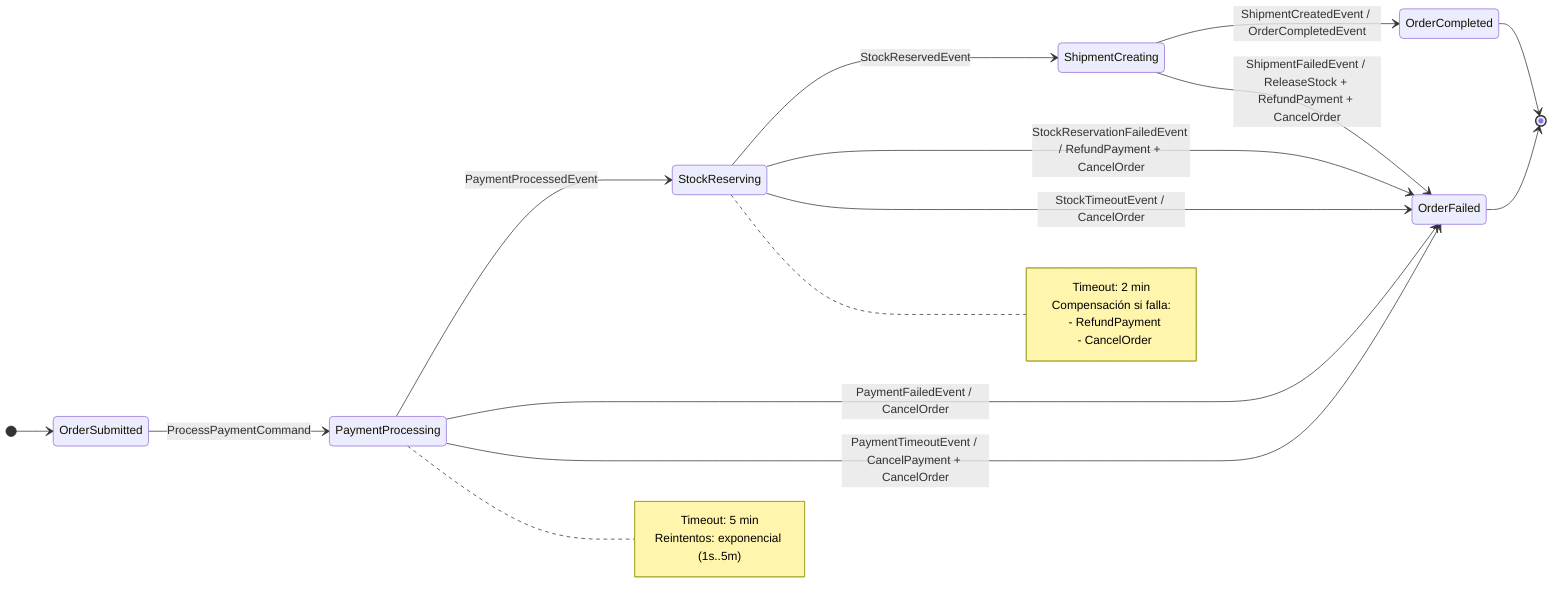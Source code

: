 ﻿stateDiagram-v2
direction LR

[*] --> OrderSubmitted
OrderSubmitted --> PaymentProcessing : ProcessPaymentCommand
PaymentProcessing --> StockReserving : PaymentProcessedEvent
PaymentProcessing --> OrderFailed : PaymentFailedEvent / CancelOrder
PaymentProcessing --> OrderFailed : PaymentTimeoutEvent / CancelPayment + CancelOrder

StockReserving --> ShipmentCreating : StockReservedEvent
StockReserving --> OrderFailed : StockReservationFailedEvent / RefundPayment + CancelOrder
StockReserving --> OrderFailed : StockTimeoutEvent / CancelOrder

ShipmentCreating --> OrderCompleted : ShipmentCreatedEvent / OrderCompletedEvent
ShipmentCreating --> OrderFailed : ShipmentFailedEvent / ReleaseStock + RefundPayment + CancelOrder

OrderCompleted --> [*]
OrderFailed --> [*]

note right of PaymentProcessing
  Timeout: 5 min
  Reintentos: exponencial (1s..5m)
end note

note right of StockReserving
  Timeout: 2 min
  Compensación si falla:
  - RefundPayment
  - CancelOrder
end note